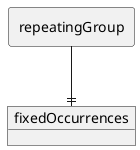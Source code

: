 @startuml
allowmixing
skinparam linetype ortho

rectangle "repeatingGroup" as p1
object "fixedOccurrences" as e
p1 --|| e
@enduml